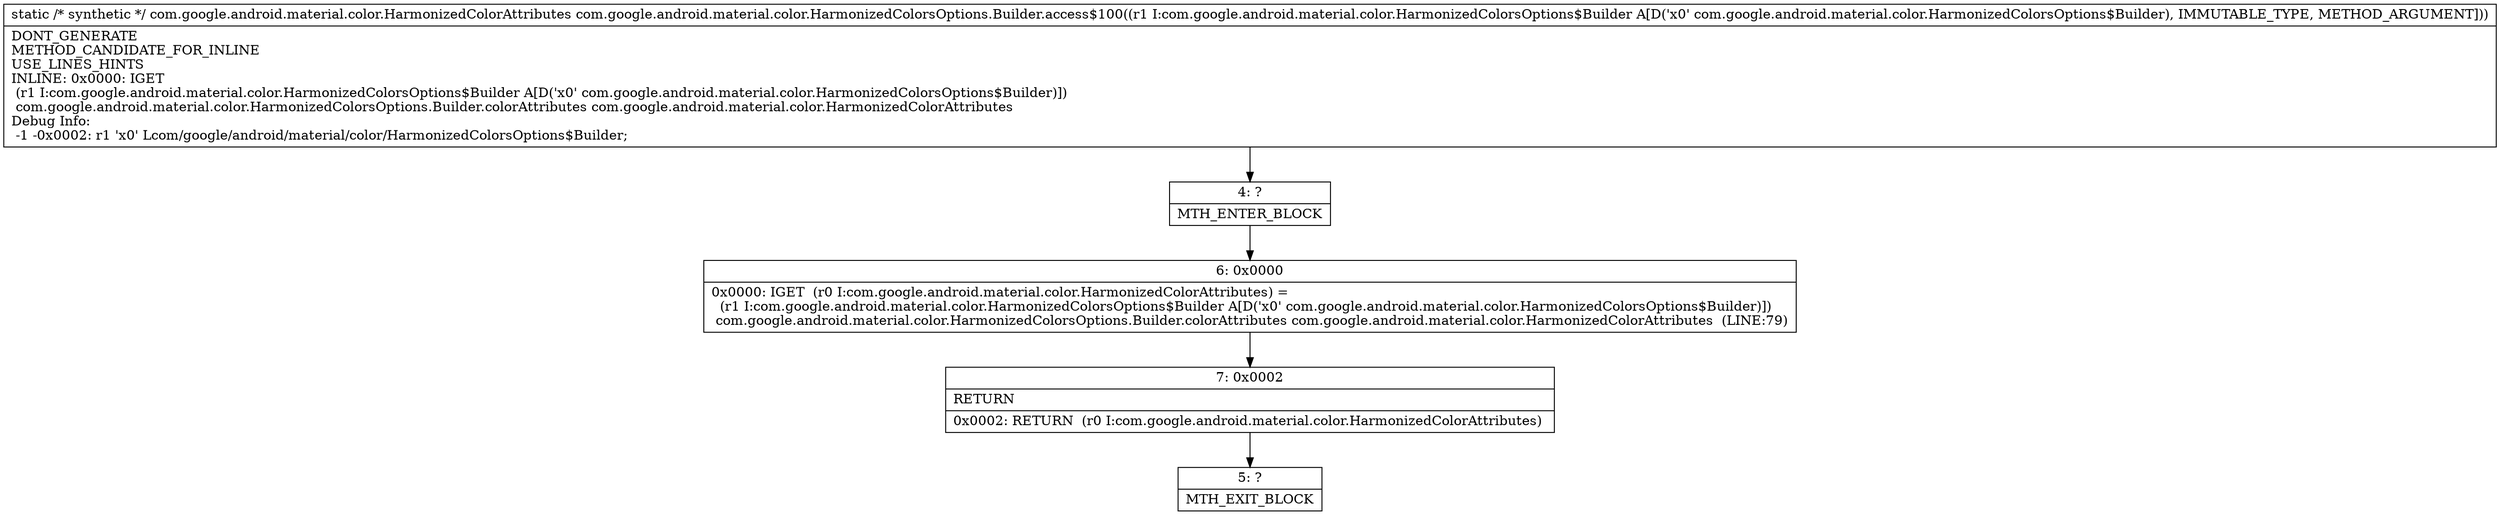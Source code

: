 digraph "CFG forcom.google.android.material.color.HarmonizedColorsOptions.Builder.access$100(Lcom\/google\/android\/material\/color\/HarmonizedColorsOptions$Builder;)Lcom\/google\/android\/material\/color\/HarmonizedColorAttributes;" {
Node_4 [shape=record,label="{4\:\ ?|MTH_ENTER_BLOCK\l}"];
Node_6 [shape=record,label="{6\:\ 0x0000|0x0000: IGET  (r0 I:com.google.android.material.color.HarmonizedColorAttributes) = \l  (r1 I:com.google.android.material.color.HarmonizedColorsOptions$Builder A[D('x0' com.google.android.material.color.HarmonizedColorsOptions$Builder)])\l com.google.android.material.color.HarmonizedColorsOptions.Builder.colorAttributes com.google.android.material.color.HarmonizedColorAttributes  (LINE:79)\l}"];
Node_7 [shape=record,label="{7\:\ 0x0002|RETURN\l|0x0002: RETURN  (r0 I:com.google.android.material.color.HarmonizedColorAttributes) \l}"];
Node_5 [shape=record,label="{5\:\ ?|MTH_EXIT_BLOCK\l}"];
MethodNode[shape=record,label="{static \/* synthetic *\/ com.google.android.material.color.HarmonizedColorAttributes com.google.android.material.color.HarmonizedColorsOptions.Builder.access$100((r1 I:com.google.android.material.color.HarmonizedColorsOptions$Builder A[D('x0' com.google.android.material.color.HarmonizedColorsOptions$Builder), IMMUTABLE_TYPE, METHOD_ARGUMENT]))  | DONT_GENERATE\lMETHOD_CANDIDATE_FOR_INLINE\lUSE_LINES_HINTS\lINLINE: 0x0000: IGET  \l  (r1 I:com.google.android.material.color.HarmonizedColorsOptions$Builder A[D('x0' com.google.android.material.color.HarmonizedColorsOptions$Builder)])\l com.google.android.material.color.HarmonizedColorsOptions.Builder.colorAttributes com.google.android.material.color.HarmonizedColorAttributes\lDebug Info:\l  \-1 \-0x0002: r1 'x0' Lcom\/google\/android\/material\/color\/HarmonizedColorsOptions$Builder;\l}"];
MethodNode -> Node_4;Node_4 -> Node_6;
Node_6 -> Node_7;
Node_7 -> Node_5;
}


